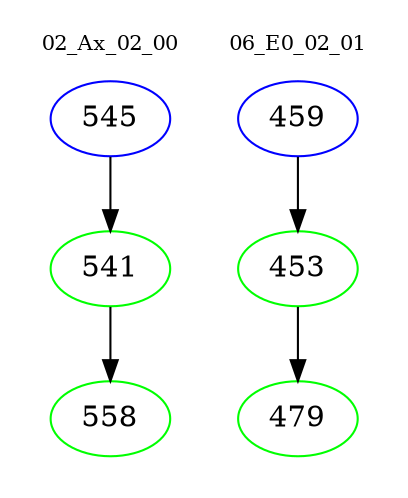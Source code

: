 digraph{
subgraph cluster_0 {
color = white
label = "02_Ax_02_00";
fontsize=10;
T0_545 [label="545", color="blue"]
T0_545 -> T0_541 [color="black"]
T0_541 [label="541", color="green"]
T0_541 -> T0_558 [color="black"]
T0_558 [label="558", color="green"]
}
subgraph cluster_1 {
color = white
label = "06_E0_02_01";
fontsize=10;
T1_459 [label="459", color="blue"]
T1_459 -> T1_453 [color="black"]
T1_453 [label="453", color="green"]
T1_453 -> T1_479 [color="black"]
T1_479 [label="479", color="green"]
}
}
